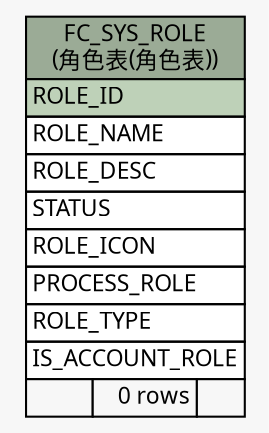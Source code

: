 // dot 2.26.0 on Linux 2.6.32-504.3.3.el6.x86_64
// SchemaSpy rev Unknown
digraph "FC_SYS_ROLE" {
  graph [
    rankdir="RL"
    bgcolor="#f7f7f7"
    nodesep="0.18"
    ranksep="0.46"
    fontname="Microsoft YaHei"
    fontsize="11"
  ];
  node [
    fontname="Microsoft YaHei"
    fontsize="11"
    shape="plaintext"
  ];
  edge [
    arrowsize="0.8"
  ];
  "FC_SYS_ROLE" [
    label=<
    <TABLE BORDER="0" CELLBORDER="1" CELLSPACING="0" BGCOLOR="#ffffff">
      <TR><TD COLSPAN="3" BGCOLOR="#9bab96" ALIGN="CENTER">FC_SYS_ROLE<br/>(角色表(角色表))</TD></TR>
      <TR><TD PORT="ROLE_ID" COLSPAN="3" BGCOLOR="#bed1b8" ALIGN="LEFT">ROLE_ID</TD></TR>
      <TR><TD PORT="ROLE_NAME" COLSPAN="3" ALIGN="LEFT">ROLE_NAME</TD></TR>
      <TR><TD PORT="ROLE_DESC" COLSPAN="3" ALIGN="LEFT">ROLE_DESC</TD></TR>
      <TR><TD PORT="STATUS" COLSPAN="3" ALIGN="LEFT">STATUS</TD></TR>
      <TR><TD PORT="ROLE_ICON" COLSPAN="3" ALIGN="LEFT">ROLE_ICON</TD></TR>
      <TR><TD PORT="PROCESS_ROLE" COLSPAN="3" ALIGN="LEFT">PROCESS_ROLE</TD></TR>
      <TR><TD PORT="ROLE_TYPE" COLSPAN="3" ALIGN="LEFT">ROLE_TYPE</TD></TR>
      <TR><TD PORT="IS_ACCOUNT_ROLE" COLSPAN="3" ALIGN="LEFT">IS_ACCOUNT_ROLE</TD></TR>
      <TR><TD ALIGN="LEFT" BGCOLOR="#f7f7f7">  </TD><TD ALIGN="RIGHT" BGCOLOR="#f7f7f7">0 rows</TD><TD ALIGN="RIGHT" BGCOLOR="#f7f7f7">  </TD></TR>
    </TABLE>>
    URL="tables/FC_SYS_ROLE.html"
    tooltip="FC_SYS_ROLE"
  ];
}
